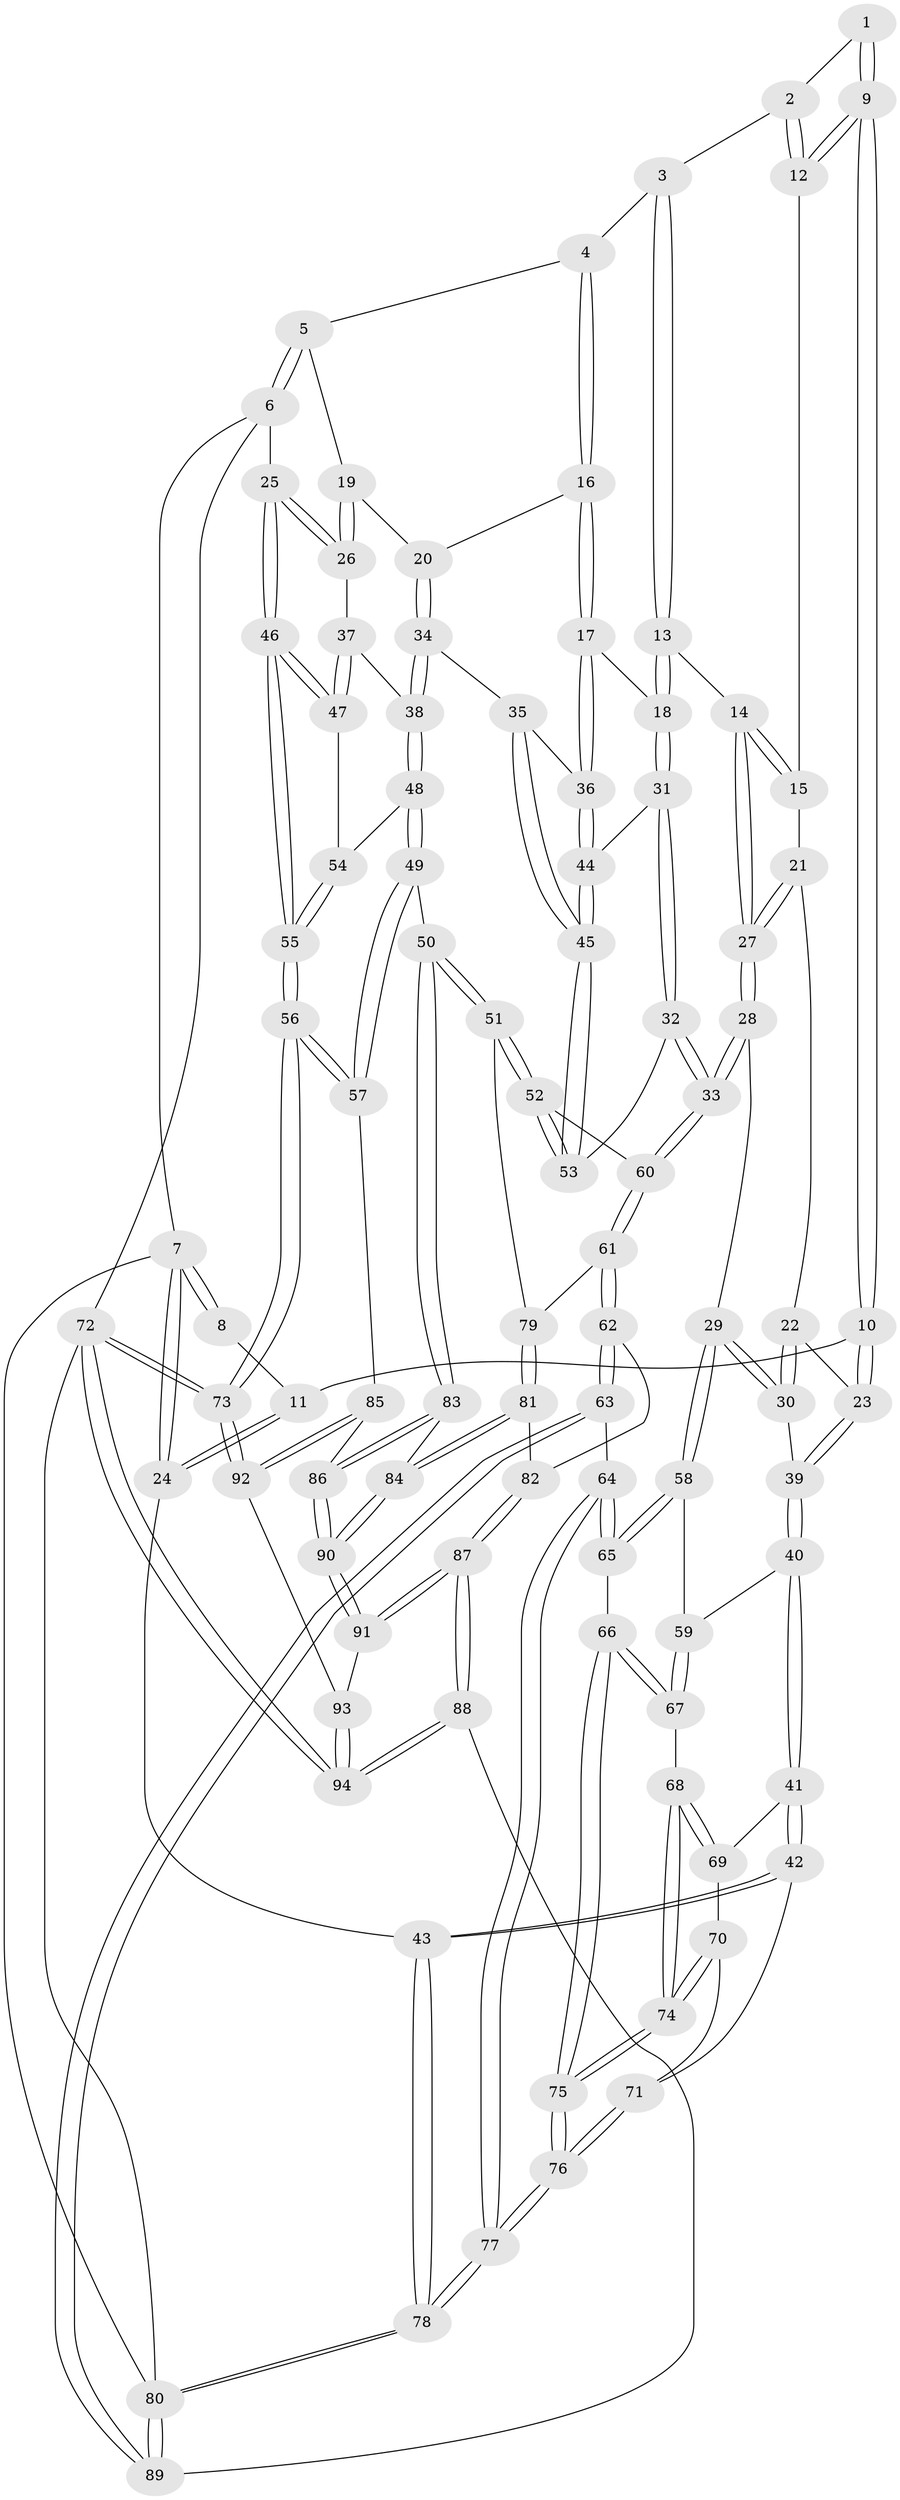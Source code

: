 // coarse degree distribution, {2: 0.017543859649122806, 3: 0.05263157894736842, 4: 0.5614035087719298, 5: 0.2982456140350877, 6: 0.07017543859649122}
// Generated by graph-tools (version 1.1) at 2025/24/03/03/25 07:24:32]
// undirected, 94 vertices, 232 edges
graph export_dot {
graph [start="1"]
  node [color=gray90,style=filled];
  1 [pos="+0.25868176733985654+0"];
  2 [pos="+0.48473229357168235+0"];
  3 [pos="+0.5030286901450478+0"];
  4 [pos="+0.6350401382080246+0"];
  5 [pos="+1+0"];
  6 [pos="+1+0"];
  7 [pos="+0+0"];
  8 [pos="+0.15880800083250424+0"];
  9 [pos="+0.2063024460240966+0.12722624838972216"];
  10 [pos="+0.18297984384471036+0.15783529763336154"];
  11 [pos="+0.07980993746218255+0.09429522003090472"];
  12 [pos="+0.3275236705531571+0.06348815681273094"];
  13 [pos="+0.5159664596554022+0.13469714369358868"];
  14 [pos="+0.4667113204393971+0.1615641075425258"];
  15 [pos="+0.34637183450551107+0.13225444953970678"];
  16 [pos="+0.7501252486030724+0.12649697887302028"];
  17 [pos="+0.6238087463417162+0.20778598138160737"];
  18 [pos="+0.5598558594560296+0.1858134752738912"];
  19 [pos="+0.8610472768374413+0.13552908745436335"];
  20 [pos="+0.8203314466229109+0.16088931587883235"];
  21 [pos="+0.3103966376928937+0.19604362509856008"];
  22 [pos="+0.29893022596522806+0.19902342353268457"];
  23 [pos="+0.19055280632667468+0.18170362605999824"];
  24 [pos="+0+0.18836922502814984"];
  25 [pos="+1+0.15308402366505958"];
  26 [pos="+1+0.18408377805820145"];
  27 [pos="+0.4015573396656471+0.22787629581421318"];
  28 [pos="+0.3946827997647542+0.36795424453415354"];
  29 [pos="+0.3333546456748836+0.36809181310317773"];
  30 [pos="+0.33146556961314566+0.365477699649183"];
  31 [pos="+0.49974671741817156+0.3348070905417094"];
  32 [pos="+0.44912356095064376+0.398086551913539"];
  33 [pos="+0.4485647095080435+0.3984335523849179"];
  34 [pos="+0.8331398324385806+0.29342626797763305"];
  35 [pos="+0.7440162756653147+0.28966601381141743"];
  36 [pos="+0.6255562191992382+0.21124294335889982"];
  37 [pos="+0.8791892023824549+0.2984734795552369"];
  38 [pos="+0.8415884525692429+0.3054356616411796"];
  39 [pos="+0.17639804016798383+0.23497579931303011"];
  40 [pos="+0.06863041647084075+0.3656399131840505"];
  41 [pos="+0.0678758631230578+0.3657798203070573"];
  42 [pos="+0+0.37371608261617956"];
  43 [pos="+0+0.36490887269971456"];
  44 [pos="+0.6319595892840986+0.3279259404252287"];
  45 [pos="+0.6538448307906909+0.37030245572319626"];
  46 [pos="+1+0.37397956669754184"];
  47 [pos="+1+0.34574715473349993"];
  48 [pos="+0.8383656018131072+0.3492024210604365"];
  49 [pos="+0.7733744222673682+0.5297255747917425"];
  50 [pos="+0.7714407152727554+0.530036401109656"];
  51 [pos="+0.7565018126308262+0.524756183513546"];
  52 [pos="+0.6967842427532324+0.4645519944890612"];
  53 [pos="+0.6551366586005545+0.4020263141257429"];
  54 [pos="+0.9116387746484195+0.3813073364214517"];
  55 [pos="+1+0.5688528201270789"];
  56 [pos="+1+0.6000998376598975"];
  57 [pos="+0.9494371799342377+0.6131267640055333"];
  58 [pos="+0.2884409165302772+0.40313967285962615"];
  59 [pos="+0.16153389385252845+0.41766026971590986"];
  60 [pos="+0.4597124982131995+0.47499786455154225"];
  61 [pos="+0.45636298520614077+0.549049222833832"];
  62 [pos="+0.40815728953182745+0.6371732682625745"];
  63 [pos="+0.38496586528881416+0.6441330546740348"];
  64 [pos="+0.3778696695646809+0.6418035649367541"];
  65 [pos="+0.29067888849507684+0.5899481003360431"];
  66 [pos="+0.2726636883714737+0.587889208798045"];
  67 [pos="+0.1751975907627814+0.4692745203436689"];
  68 [pos="+0.14700695547078016+0.532445669679284"];
  69 [pos="+0.1042361717500432+0.5117307898020816"];
  70 [pos="+0.10119914211230112+0.5385727165931646"];
  71 [pos="+0.06804730007296082+0.5464145489139026"];
  72 [pos="+1+1"];
  73 [pos="+1+1"];
  74 [pos="+0.14106877940773765+0.5671754324228367"];
  75 [pos="+0.15616226897427107+0.6215019000848025"];
  76 [pos="+0.06740185762761498+0.7091426939185468"];
  77 [pos="+0+0.8508907194281836"];
  78 [pos="+0+1"];
  79 [pos="+0.6481589750212403+0.5547061068487681"];
  80 [pos="+0+1"];
  81 [pos="+0.5446959990281297+0.7096020458917947"];
  82 [pos="+0.4679512823506907+0.6811442723056514"];
  83 [pos="+0.715048069461426+0.6542572827122971"];
  84 [pos="+0.5940314976342156+0.7450278739594189"];
  85 [pos="+0.846315362590264+0.7963761711392554"];
  86 [pos="+0.762776784369794+0.7884629572806511"];
  87 [pos="+0.47571474506795486+1"];
  88 [pos="+0.4401410674172612+1"];
  89 [pos="+0.22674243302813718+1"];
  90 [pos="+0.6306764639173146+0.8691966840794659"];
  91 [pos="+0.6256635136954795+0.8917586932430953"];
  92 [pos="+0.8637024919788898+0.8509082877199348"];
  93 [pos="+0.7885382386318003+0.9430125065276709"];
  94 [pos="+0.9631435713759778+1"];
  1 -- 2;
  1 -- 9;
  1 -- 9;
  2 -- 3;
  2 -- 12;
  2 -- 12;
  3 -- 4;
  3 -- 13;
  3 -- 13;
  4 -- 5;
  4 -- 16;
  4 -- 16;
  5 -- 6;
  5 -- 6;
  5 -- 19;
  6 -- 7;
  6 -- 25;
  6 -- 72;
  7 -- 8;
  7 -- 8;
  7 -- 24;
  7 -- 24;
  7 -- 80;
  8 -- 11;
  9 -- 10;
  9 -- 10;
  9 -- 12;
  9 -- 12;
  10 -- 11;
  10 -- 23;
  10 -- 23;
  11 -- 24;
  11 -- 24;
  12 -- 15;
  13 -- 14;
  13 -- 18;
  13 -- 18;
  14 -- 15;
  14 -- 15;
  14 -- 27;
  14 -- 27;
  15 -- 21;
  16 -- 17;
  16 -- 17;
  16 -- 20;
  17 -- 18;
  17 -- 36;
  17 -- 36;
  18 -- 31;
  18 -- 31;
  19 -- 20;
  19 -- 26;
  19 -- 26;
  20 -- 34;
  20 -- 34;
  21 -- 22;
  21 -- 27;
  21 -- 27;
  22 -- 23;
  22 -- 30;
  22 -- 30;
  23 -- 39;
  23 -- 39;
  24 -- 43;
  25 -- 26;
  25 -- 26;
  25 -- 46;
  25 -- 46;
  26 -- 37;
  27 -- 28;
  27 -- 28;
  28 -- 29;
  28 -- 33;
  28 -- 33;
  29 -- 30;
  29 -- 30;
  29 -- 58;
  29 -- 58;
  30 -- 39;
  31 -- 32;
  31 -- 32;
  31 -- 44;
  32 -- 33;
  32 -- 33;
  32 -- 53;
  33 -- 60;
  33 -- 60;
  34 -- 35;
  34 -- 38;
  34 -- 38;
  35 -- 36;
  35 -- 45;
  35 -- 45;
  36 -- 44;
  36 -- 44;
  37 -- 38;
  37 -- 47;
  37 -- 47;
  38 -- 48;
  38 -- 48;
  39 -- 40;
  39 -- 40;
  40 -- 41;
  40 -- 41;
  40 -- 59;
  41 -- 42;
  41 -- 42;
  41 -- 69;
  42 -- 43;
  42 -- 43;
  42 -- 71;
  43 -- 78;
  43 -- 78;
  44 -- 45;
  44 -- 45;
  45 -- 53;
  45 -- 53;
  46 -- 47;
  46 -- 47;
  46 -- 55;
  46 -- 55;
  47 -- 54;
  48 -- 49;
  48 -- 49;
  48 -- 54;
  49 -- 50;
  49 -- 57;
  49 -- 57;
  50 -- 51;
  50 -- 51;
  50 -- 83;
  50 -- 83;
  51 -- 52;
  51 -- 52;
  51 -- 79;
  52 -- 53;
  52 -- 53;
  52 -- 60;
  54 -- 55;
  54 -- 55;
  55 -- 56;
  55 -- 56;
  56 -- 57;
  56 -- 57;
  56 -- 73;
  56 -- 73;
  57 -- 85;
  58 -- 59;
  58 -- 65;
  58 -- 65;
  59 -- 67;
  59 -- 67;
  60 -- 61;
  60 -- 61;
  61 -- 62;
  61 -- 62;
  61 -- 79;
  62 -- 63;
  62 -- 63;
  62 -- 82;
  63 -- 64;
  63 -- 89;
  63 -- 89;
  64 -- 65;
  64 -- 65;
  64 -- 77;
  64 -- 77;
  65 -- 66;
  66 -- 67;
  66 -- 67;
  66 -- 75;
  66 -- 75;
  67 -- 68;
  68 -- 69;
  68 -- 69;
  68 -- 74;
  68 -- 74;
  69 -- 70;
  70 -- 71;
  70 -- 74;
  70 -- 74;
  71 -- 76;
  71 -- 76;
  72 -- 73;
  72 -- 73;
  72 -- 94;
  72 -- 94;
  72 -- 80;
  73 -- 92;
  73 -- 92;
  74 -- 75;
  74 -- 75;
  75 -- 76;
  75 -- 76;
  76 -- 77;
  76 -- 77;
  77 -- 78;
  77 -- 78;
  78 -- 80;
  78 -- 80;
  79 -- 81;
  79 -- 81;
  80 -- 89;
  80 -- 89;
  81 -- 82;
  81 -- 84;
  81 -- 84;
  82 -- 87;
  82 -- 87;
  83 -- 84;
  83 -- 86;
  83 -- 86;
  84 -- 90;
  84 -- 90;
  85 -- 86;
  85 -- 92;
  85 -- 92;
  86 -- 90;
  86 -- 90;
  87 -- 88;
  87 -- 88;
  87 -- 91;
  87 -- 91;
  88 -- 89;
  88 -- 94;
  88 -- 94;
  90 -- 91;
  90 -- 91;
  91 -- 93;
  92 -- 93;
  93 -- 94;
  93 -- 94;
}
